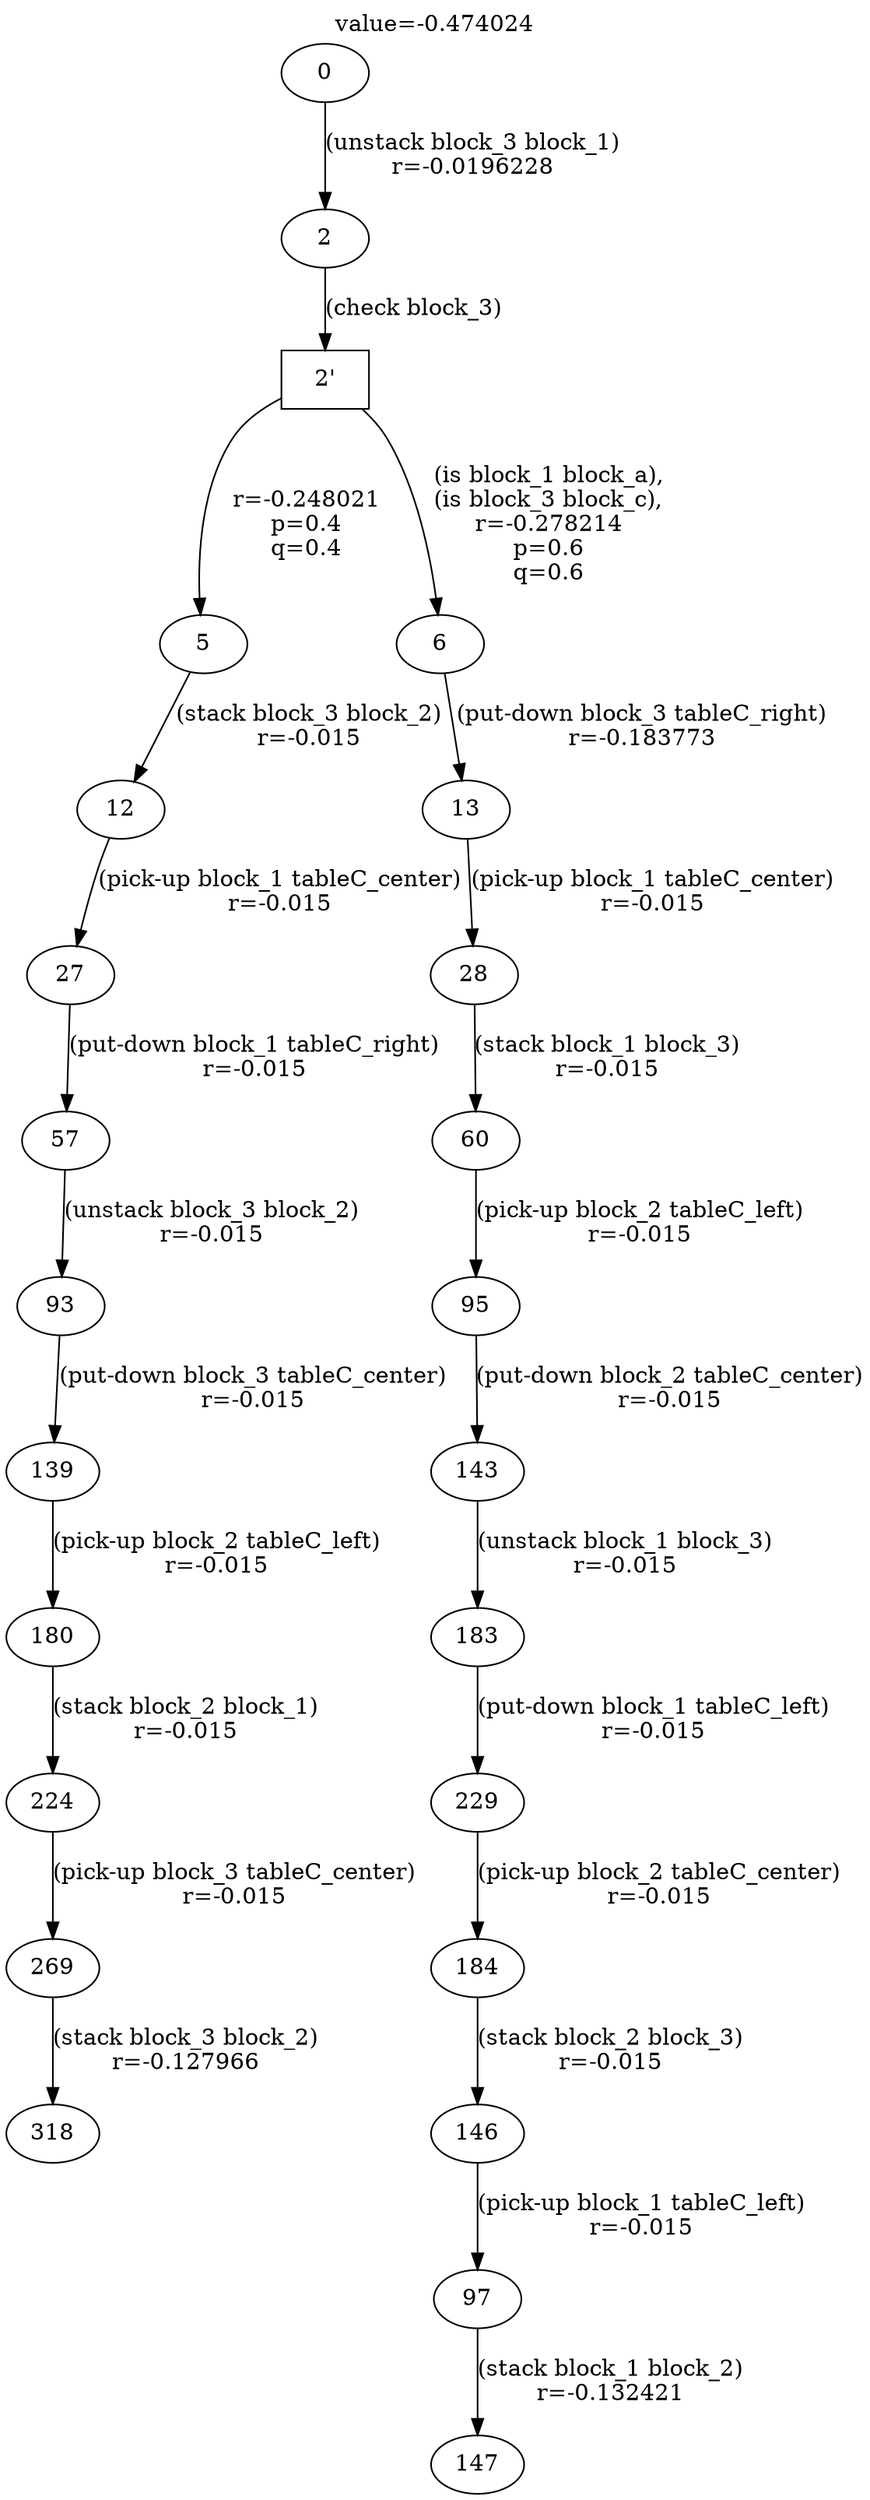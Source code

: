 digraph g{
label="value=-0.474024"
labelloc=top
0->2 [ label="(unstack block_3 block_1)
r=-0.0196228" ];
"2'" [ shape=box ] ;
2->"2'" [ label="(check block_3)" ];
"2'"->5 [ label="
r=-0.248021
p=0.4
q=0.4" ];
5->12 [ label="(stack block_3 block_2)
r=-0.015" ];
12->27 [ label="(pick-up block_1 tableC_center)
r=-0.015" ];
27->57 [ label="(put-down block_1 tableC_right)
r=-0.015" ];
57->93 [ label="(unstack block_3 block_2)
r=-0.015" ];
93->139 [ label="(put-down block_3 tableC_center)
r=-0.015" ];
139->180 [ label="(pick-up block_2 tableC_left)
r=-0.015" ];
180->224 [ label="(stack block_2 block_1)
r=-0.015" ];
224->269 [ label="(pick-up block_3 tableC_center)
r=-0.015" ];
269->318 [ label="(stack block_3 block_2)
r=-0.127966" ];
"2'"->6 [ label="
(is block_1 block_a),
(is block_3 block_c),
r=-0.278214
p=0.6
q=0.6" ];
6->13 [ label="(put-down block_3 tableC_right)
r=-0.183773" ];
13->28 [ label="(pick-up block_1 tableC_center)
r=-0.015" ];
28->60 [ label="(stack block_1 block_3)
r=-0.015" ];
60->95 [ label="(pick-up block_2 tableC_left)
r=-0.015" ];
95->143 [ label="(put-down block_2 tableC_center)
r=-0.015" ];
143->183 [ label="(unstack block_1 block_3)
r=-0.015" ];
183->229 [ label="(put-down block_1 tableC_left)
r=-0.015" ];
229->184 [ label="(pick-up block_2 tableC_center)
r=-0.015" ];
184->146 [ label="(stack block_2 block_3)
r=-0.015" ];
146->97 [ label="(pick-up block_1 tableC_left)
r=-0.015" ];
97->147 [ label="(stack block_1 block_2)
r=-0.132421" ];
}
